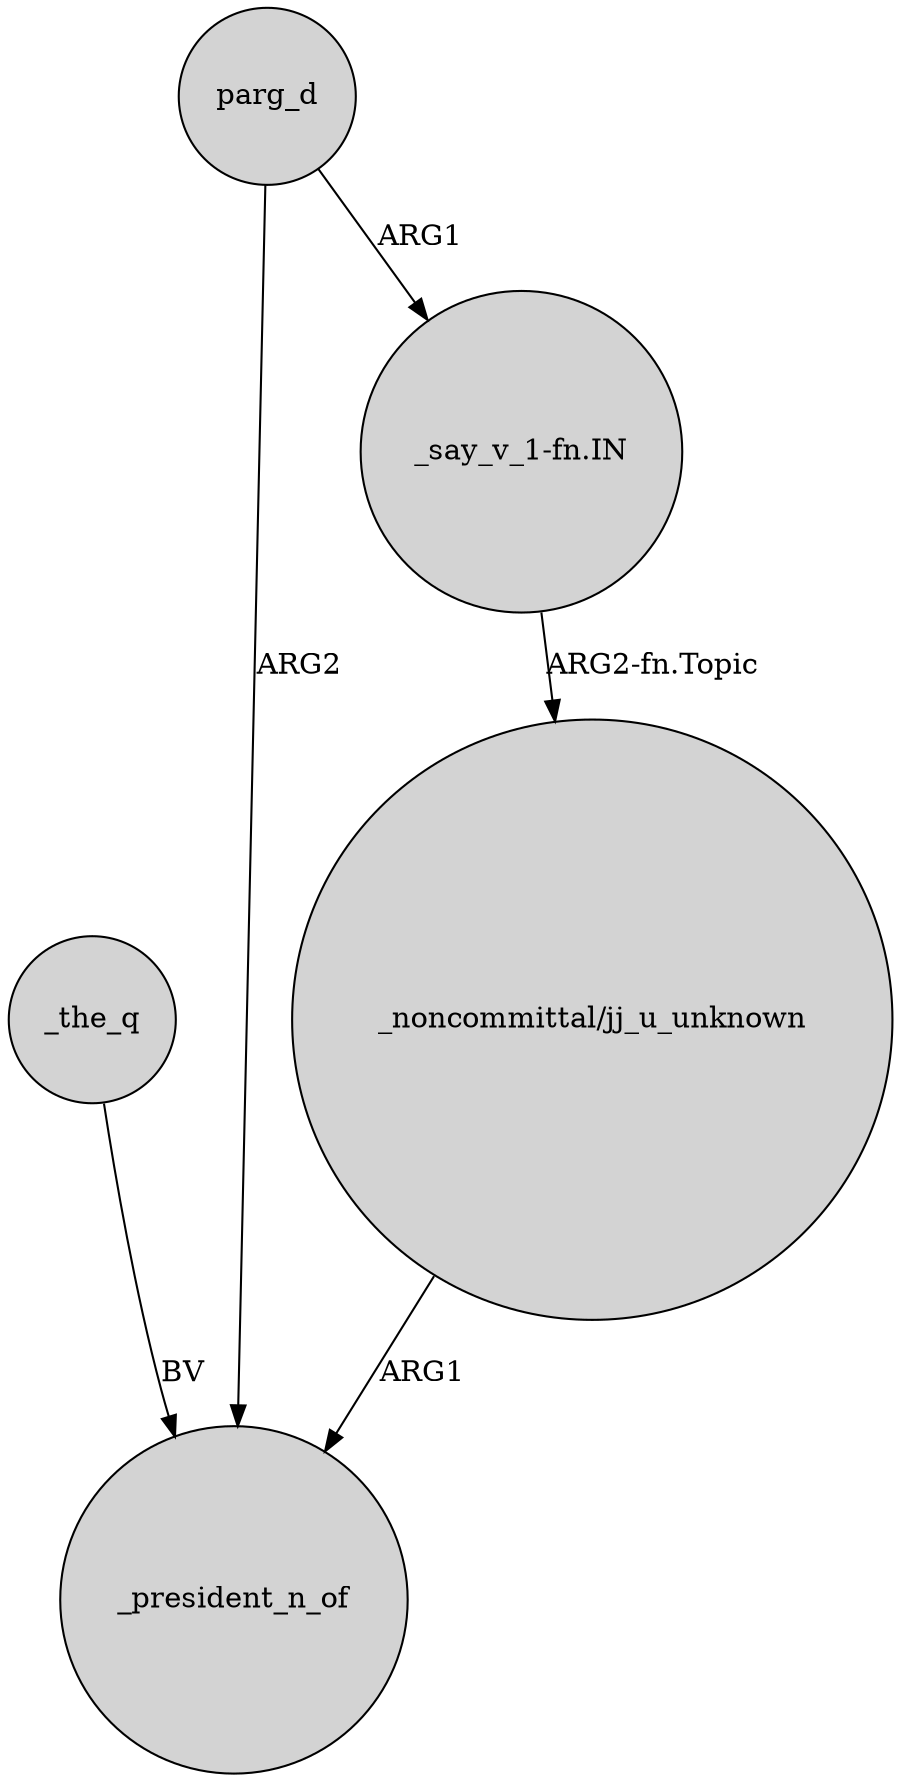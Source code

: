 digraph {
	node [shape=circle style=filled]
	"_noncommittal/jj_u_unknown" -> _president_n_of [label=ARG1]
	_the_q -> _president_n_of [label=BV]
	parg_d -> "_say_v_1-fn.IN" [label=ARG1]
	"_say_v_1-fn.IN" -> "_noncommittal/jj_u_unknown" [label="ARG2-fn.Topic"]
	parg_d -> _president_n_of [label=ARG2]
}
